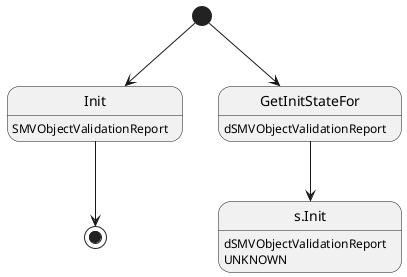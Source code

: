 @startuml
state "Init" as T01_S001
T01_S001 : SMVObjectValidationReport
[*] --> T01_S001
T01_S001 --> [*]
state "GetInitStateFor" as T00_S001
T00_S001 : dSMVObjectValidationReport
[*] --> T00_S001
state "s.Init" as T00_U001
T00_U001 : dSMVObjectValidationReport
T00_U001 : UNKNOWN 
T00_S001 --> T00_U001
@enduml
